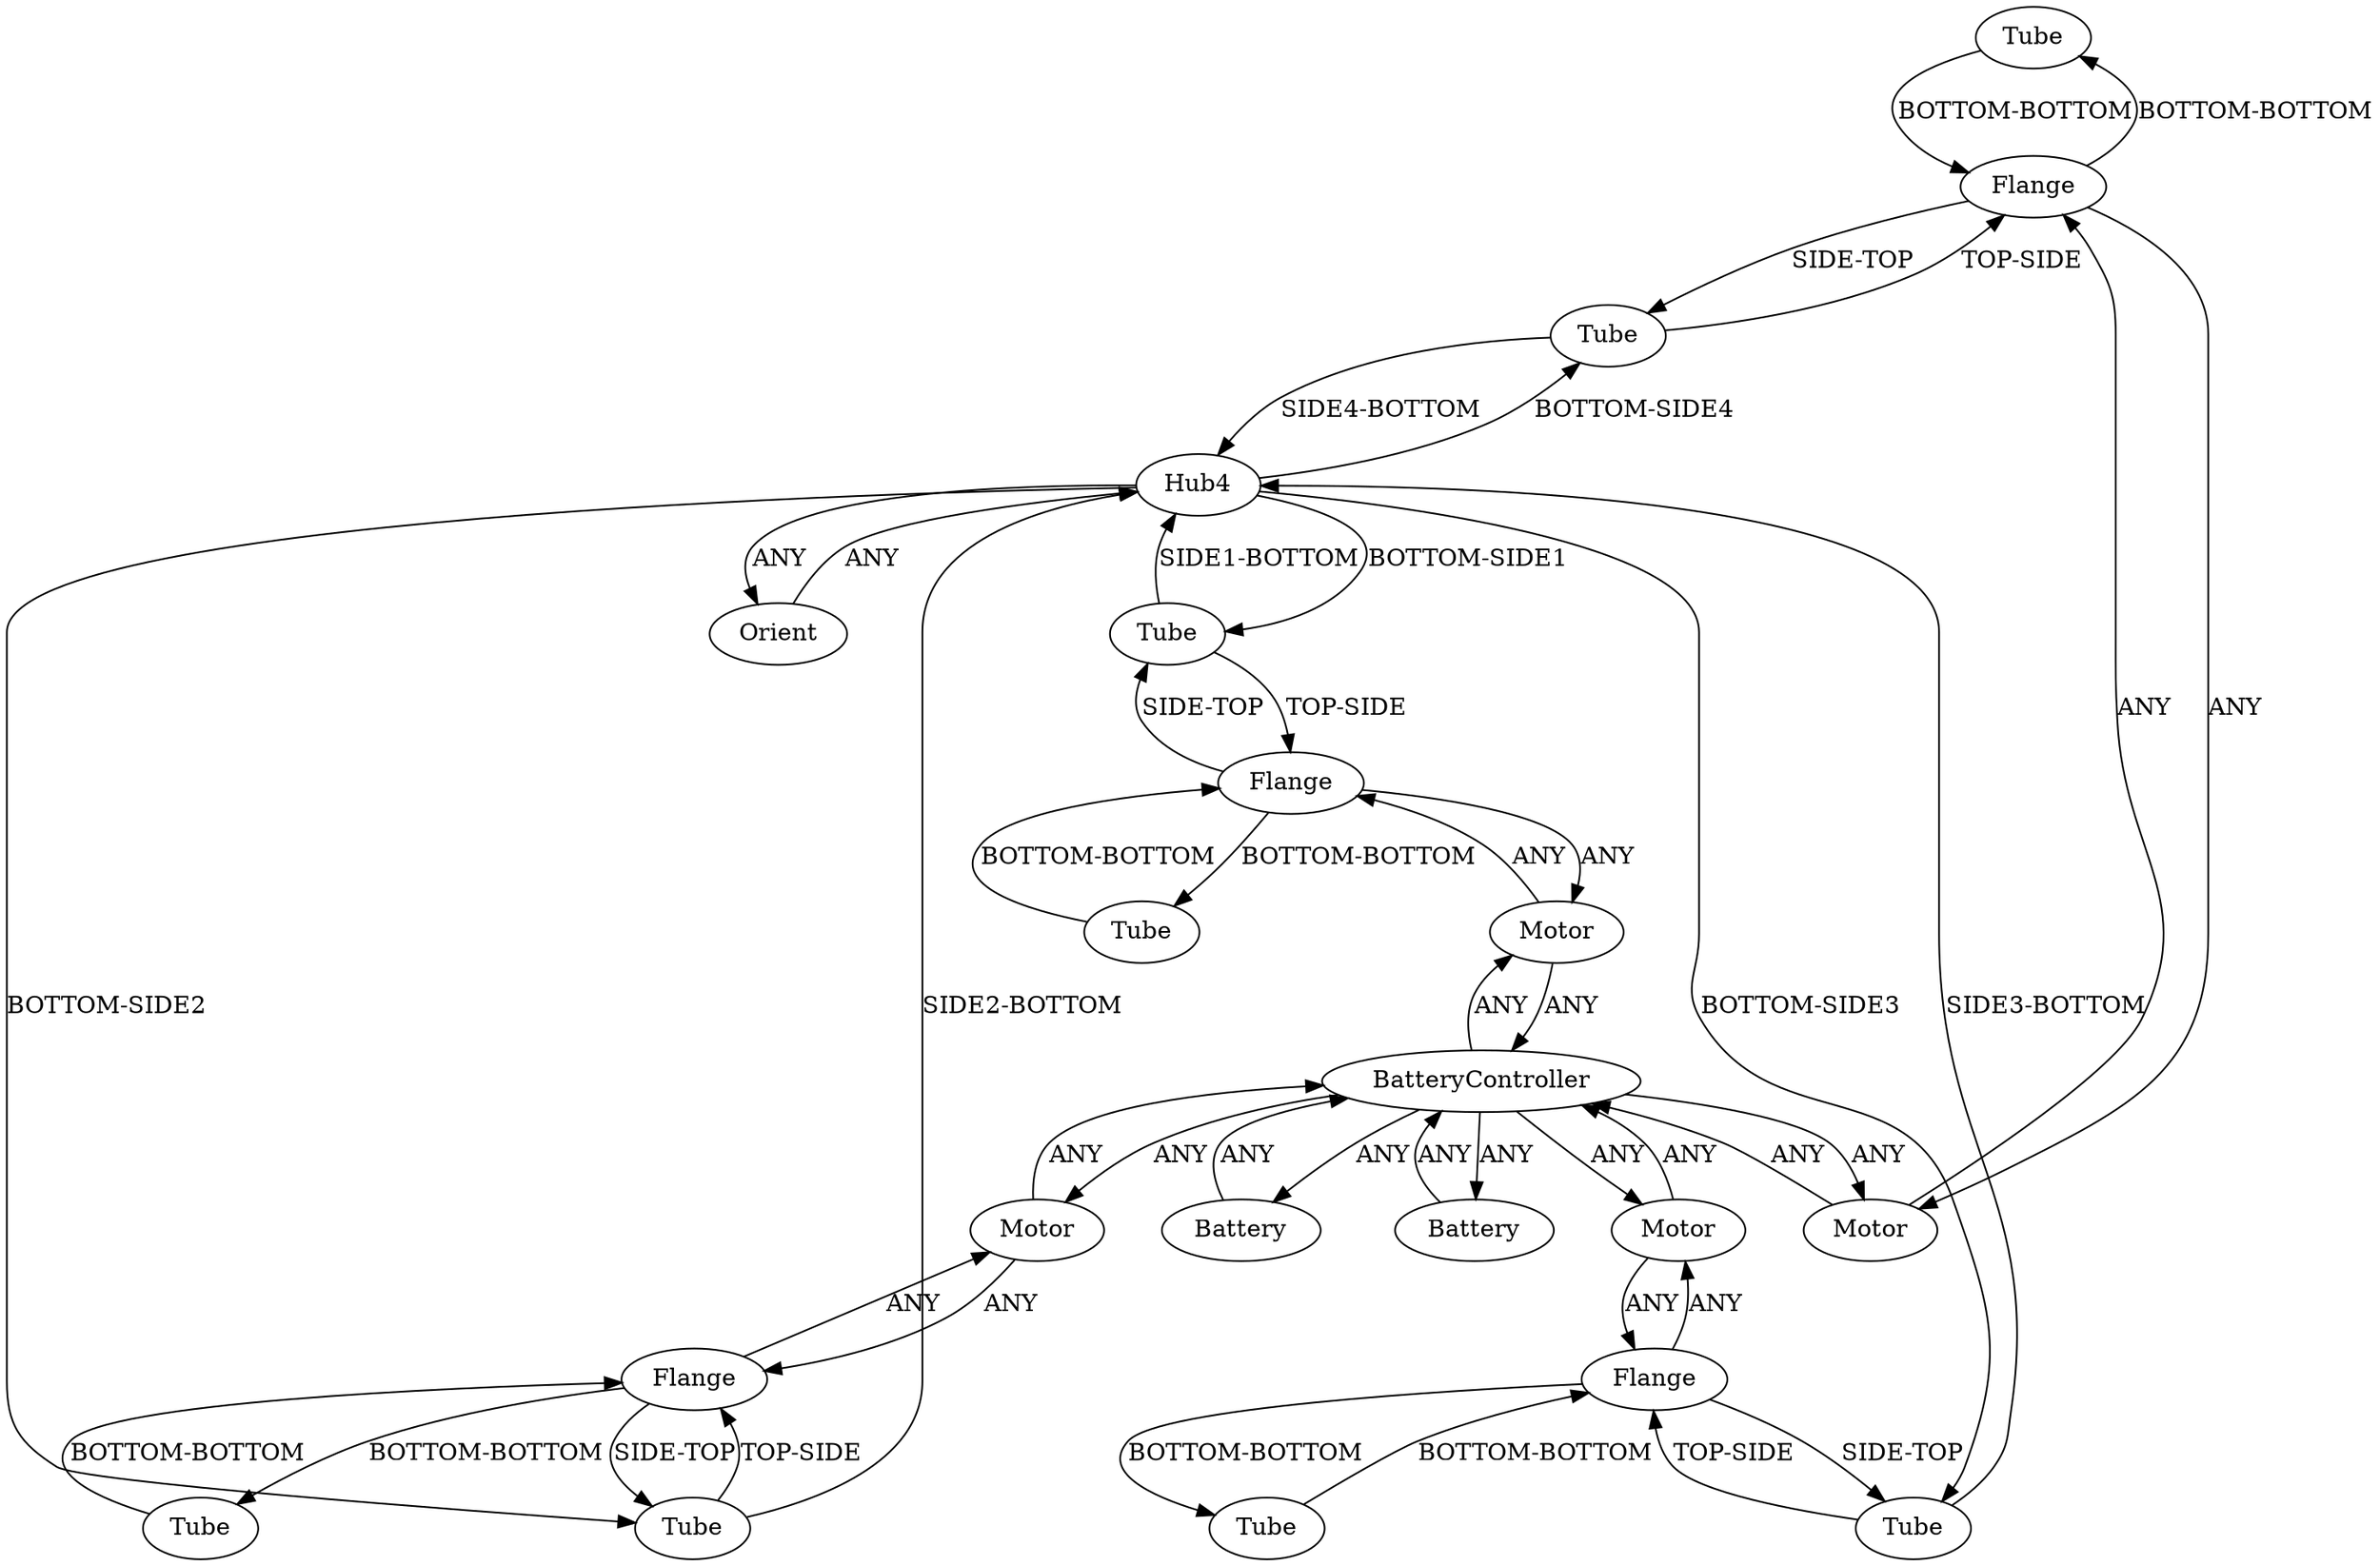 /* Created by igraph 0.10.2 */
digraph {
  0 [
    instance=Tube_instance_1
    label=Tube
  ];
  1 [
    instance=Motor_instance_1
    label=Motor
  ];
  2 [
    instance=Tube_instance_2
    label=Tube
  ];
  3 [
    instance=Tube_instance_3
    label=Tube
  ];
  4 [
    instance=Tube_instance_4
    label=Tube
  ];
  5 [
    instance=Battery_instance_1
    label=Battery
  ];
  6 [
    instance=Motor_instance_2
    label=Motor
  ];
  7 [
    instance=Flange_instance_1
    label=Flange
  ];
  8 [
    instance=Hub4_instance_1
    label=Hub4
  ];
  9 [
    instance=Tube_instance_5
    label=Tube
  ];
  10 [
    instance=Tube_instance_6
    label=Tube
  ];
  11 [
    instance=Orient
    label=Orient
  ];
  12 [
    instance=BatteryController_instance_1
    label=BatteryController
  ];
  13 [
    instance=Motor_instance_3
    label=Motor
  ];
  14 [
    instance=Flange_instance_2
    label=Flange
  ];
  15 [
    instance=Flange_instance_3
    label=Flange
  ];
  16 [
    instance=Battery_instance_2
    label=Battery
  ];
  17 [
    instance=Motor_instance_4
    label=Motor
  ];
  18 [
    instance=Flange_instance_4
    label=Flange
  ];
  19 [
    instance=Tube_instance_7
    label=Tube
  ];
  20 [
    instance=Tube_instance_8
    label=Tube
  ];

  0 -> 14 [
    label="BOTTOM-BOTTOM"
  ];
  1 -> 12 [
    label=ANY
  ];
  1 -> 18 [
    label=ANY
  ];
  2 -> 8 [
    label="SIDE1-BOTTOM"
  ];
  2 -> 18 [
    label="TOP-SIDE"
  ];
  3 -> 15 [
    label="BOTTOM-BOTTOM"
  ];
  4 -> 18 [
    label="BOTTOM-BOTTOM"
  ];
  5 -> 12 [
    label=ANY
  ];
  6 -> 12 [
    label=ANY
  ];
  6 -> 14 [
    label=ANY
  ];
  7 -> 9 [
    label="BOTTOM-BOTTOM"
  ];
  7 -> 10 [
    label="SIDE-TOP"
  ];
  7 -> 13 [
    label=ANY
  ];
  8 -> 10 [
    label="BOTTOM-SIDE2"
  ];
  8 -> 2 [
    label="BOTTOM-SIDE1"
  ];
  8 -> 19 [
    label="BOTTOM-SIDE4"
  ];
  8 -> 20 [
    label="BOTTOM-SIDE3"
  ];
  8 -> 11 [
    label=ANY
  ];
  9 -> 7 [
    label="BOTTOM-BOTTOM"
  ];
  10 -> 8 [
    label="SIDE2-BOTTOM"
  ];
  10 -> 7 [
    label="TOP-SIDE"
  ];
  11 -> 8 [
    label=ANY
  ];
  12 -> 1 [
    label=ANY
  ];
  12 -> 16 [
    label=ANY
  ];
  12 -> 17 [
    label=ANY
  ];
  12 -> 5 [
    label=ANY
  ];
  12 -> 13 [
    label=ANY
  ];
  12 -> 6 [
    label=ANY
  ];
  13 -> 7 [
    label=ANY
  ];
  13 -> 12 [
    label=ANY
  ];
  14 -> 19 [
    label="SIDE-TOP"
  ];
  14 -> 0 [
    label="BOTTOM-BOTTOM"
  ];
  14 -> 6 [
    label=ANY
  ];
  15 -> 3 [
    label="BOTTOM-BOTTOM"
  ];
  15 -> 20 [
    label="SIDE-TOP"
  ];
  15 -> 17 [
    label=ANY
  ];
  16 -> 12 [
    label=ANY
  ];
  17 -> 15 [
    label=ANY
  ];
  17 -> 12 [
    label=ANY
  ];
  18 -> 1 [
    label=ANY
  ];
  18 -> 2 [
    label="SIDE-TOP"
  ];
  18 -> 4 [
    label="BOTTOM-BOTTOM"
  ];
  19 -> 8 [
    label="SIDE4-BOTTOM"
  ];
  19 -> 14 [
    label="TOP-SIDE"
  ];
  20 -> 15 [
    label="TOP-SIDE"
  ];
  20 -> 8 [
    label="SIDE3-BOTTOM"
  ];
}
